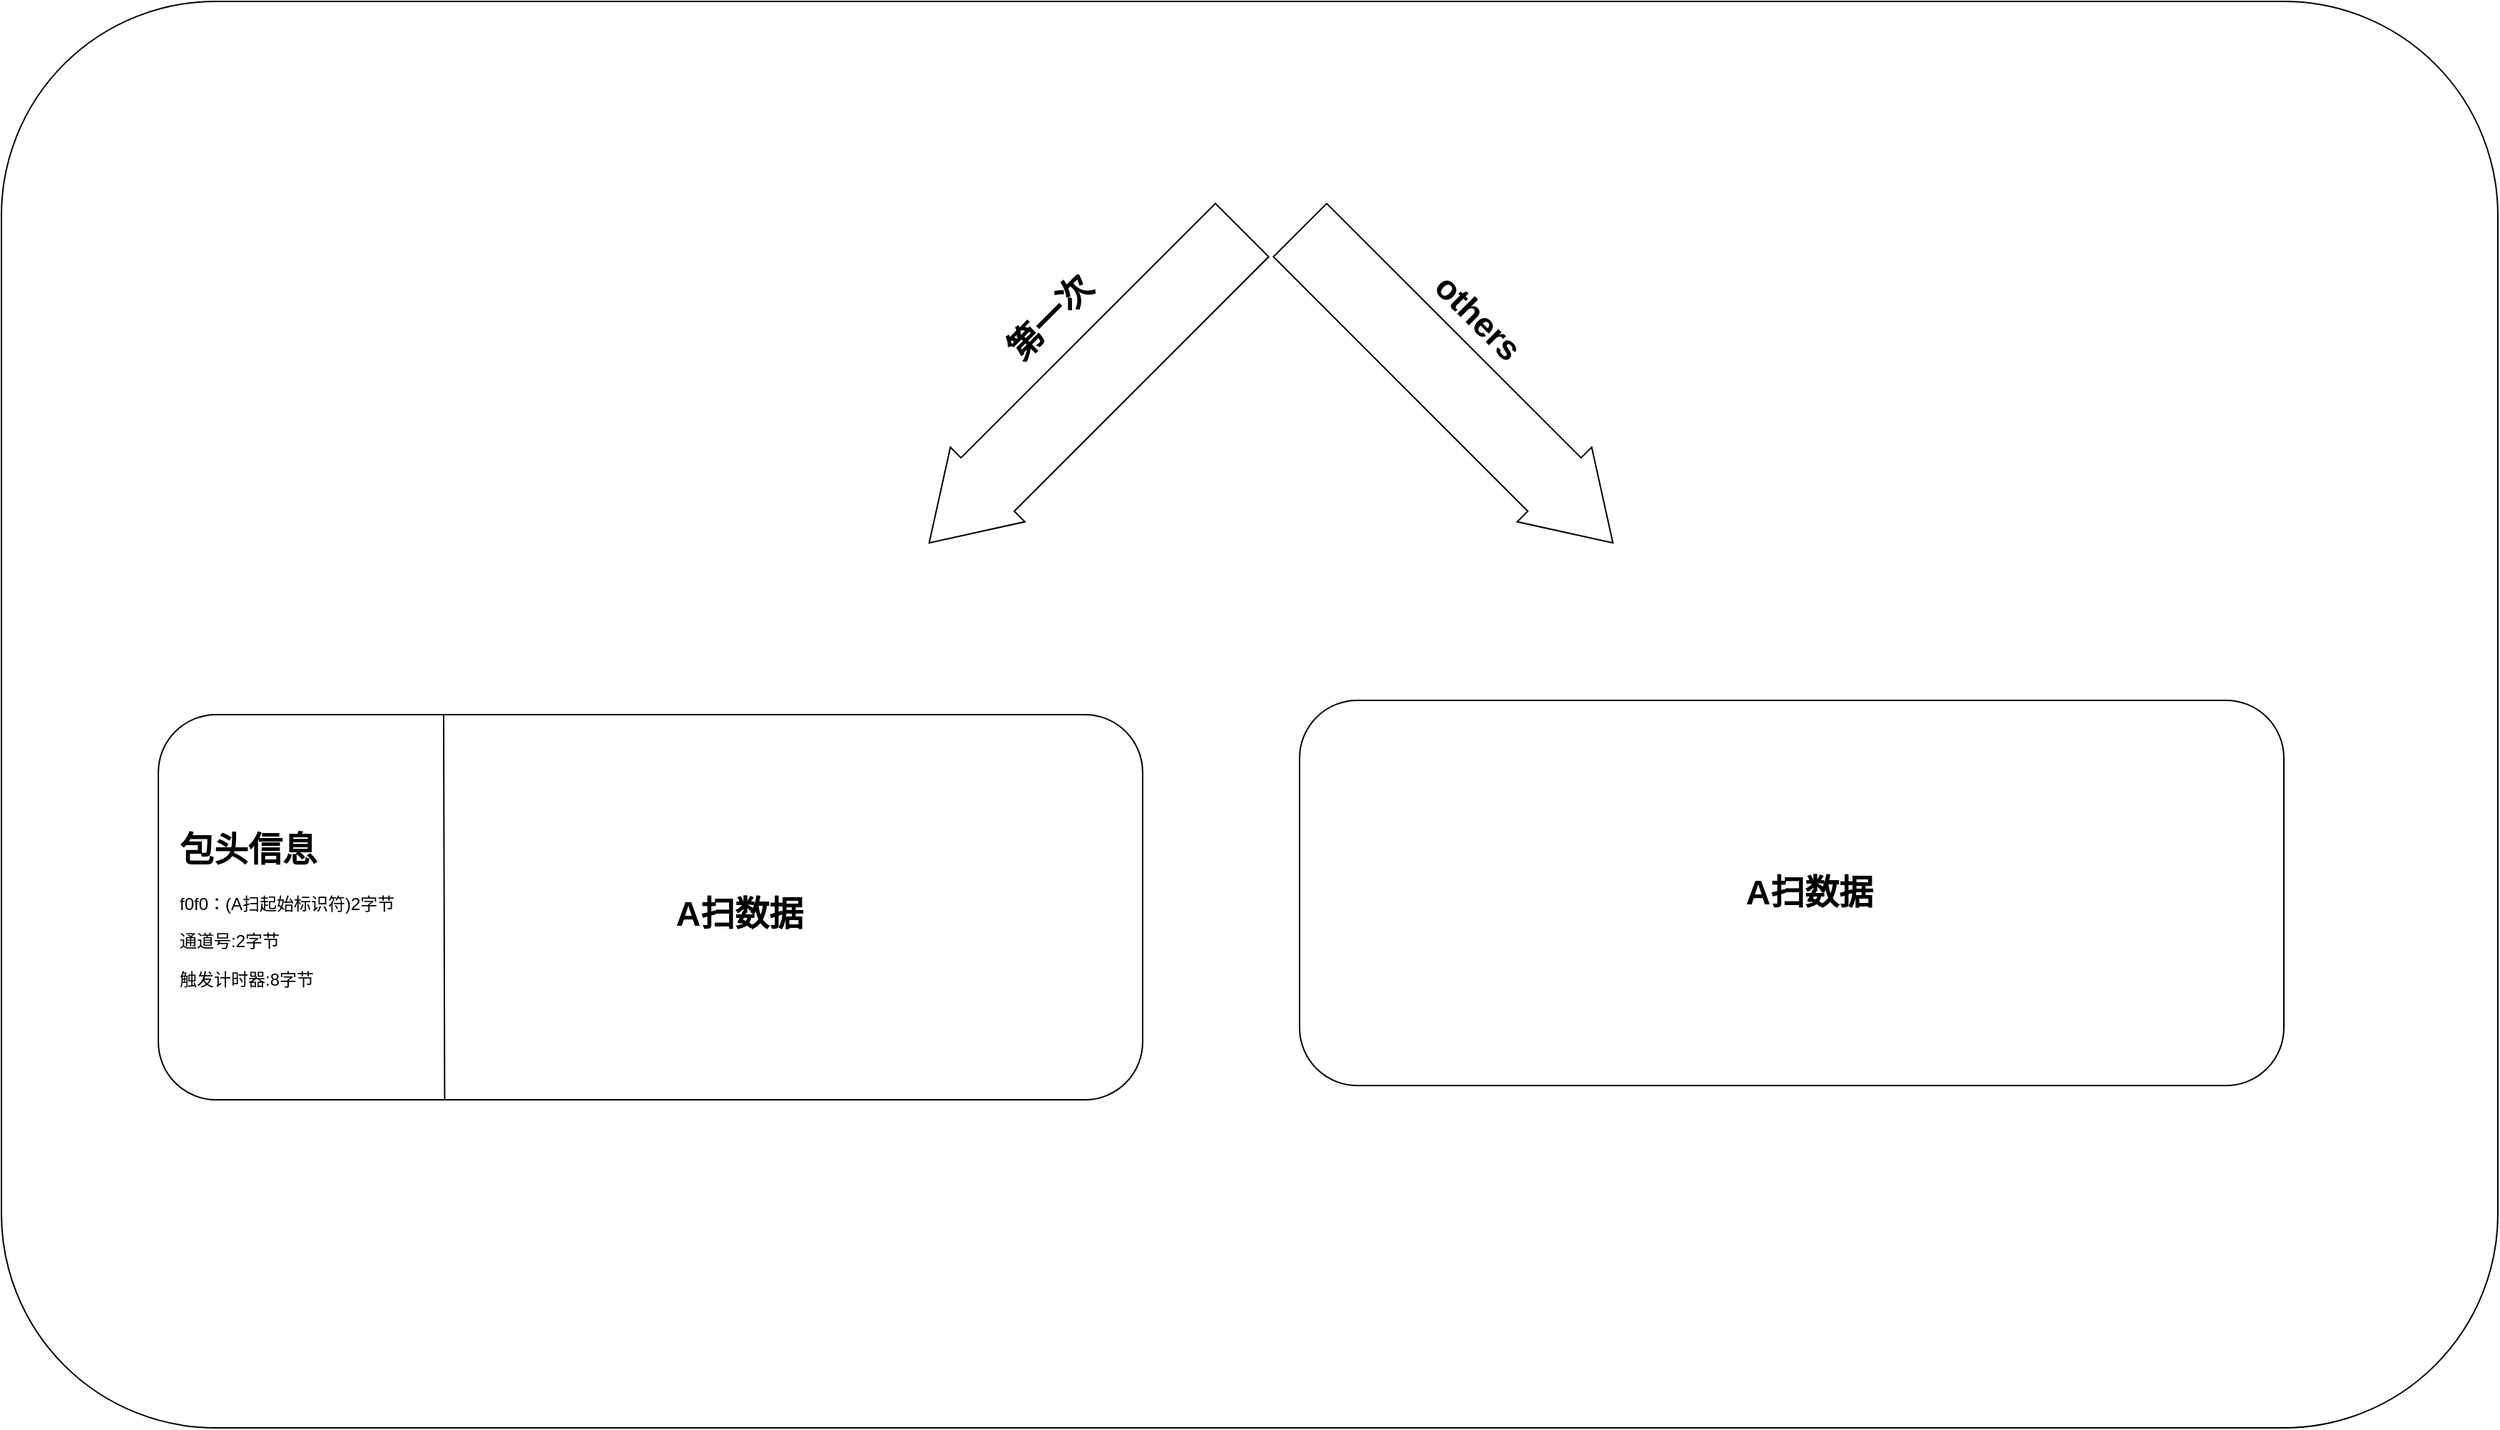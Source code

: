 <mxfile version="21.5.0" type="github">
  <diagram name="第 1 页" id="mOWSm8-7hFE4kDyGciKp">
    <mxGraphModel dx="3540" dy="2671" grid="1" gridSize="10" guides="1" tooltips="1" connect="1" arrows="1" fold="1" page="1" pageScale="1" pageWidth="827" pageHeight="1169" math="0" shadow="0">
      <root>
        <mxCell id="0" />
        <mxCell id="1" parent="0" />
        <mxCell id="BOEfqCkHM9i77bK3Xwql-12" value="" style="rounded=1;whiteSpace=wrap;html=1;" vertex="1" parent="1">
          <mxGeometry x="-120" y="-320" width="1750" height="1000" as="geometry" />
        </mxCell>
        <mxCell id="BOEfqCkHM9i77bK3Xwql-2" value="" style="rounded=1;whiteSpace=wrap;html=1;" vertex="1" parent="1">
          <mxGeometry x="-10" y="180" width="690" height="270" as="geometry" />
        </mxCell>
        <mxCell id="BOEfqCkHM9i77bK3Xwql-4" value="" style="endArrow=none;html=1;rounded=0;exitX=0.073;exitY=1;exitDx=0;exitDy=0;exitPerimeter=0;entryX=0.072;entryY=-0.001;entryDx=0;entryDy=0;entryPerimeter=0;" edge="1" parent="1">
          <mxGeometry width="50" height="50" relative="1" as="geometry">
            <mxPoint x="190.69" y="450.27" as="sourcePoint" />
            <mxPoint x="190.0" y="180.0" as="targetPoint" />
          </mxGeometry>
        </mxCell>
        <mxCell id="BOEfqCkHM9i77bK3Xwql-6" value="&lt;h1&gt;包头信息&lt;/h1&gt;&lt;p&gt;f0f0：(A扫起始标识符)2字节&lt;/p&gt;&lt;p&gt;通道号:2字节&lt;/p&gt;&lt;p&gt;触发计时器:8字节&lt;/p&gt;" style="text;html=1;strokeColor=none;fillColor=none;spacing=5;spacingTop=-20;whiteSpace=wrap;overflow=hidden;rounded=0;" vertex="1" parent="1">
          <mxGeometry y="255" width="190" height="120" as="geometry" />
        </mxCell>
        <mxCell id="BOEfqCkHM9i77bK3Xwql-7" value="&lt;b&gt;&lt;font style=&quot;font-size: 24px;&quot;&gt;A扫数据&lt;/font&gt;&lt;/b&gt;" style="text;html=1;strokeColor=none;fillColor=none;align=center;verticalAlign=middle;whiteSpace=wrap;rounded=0;" vertex="1" parent="1">
          <mxGeometry x="280" y="265" width="235" height="110" as="geometry" />
        </mxCell>
        <mxCell id="BOEfqCkHM9i77bK3Xwql-8" value="" style="rounded=1;whiteSpace=wrap;html=1;" vertex="1" parent="1">
          <mxGeometry x="790" y="170" width="690" height="270" as="geometry" />
        </mxCell>
        <mxCell id="BOEfqCkHM9i77bK3Xwql-11" value="&lt;b&gt;&lt;font style=&quot;font-size: 24px;&quot;&gt;A扫数据&lt;/font&gt;&lt;/b&gt;" style="text;html=1;strokeColor=none;fillColor=none;align=center;verticalAlign=middle;whiteSpace=wrap;rounded=0;" vertex="1" parent="1">
          <mxGeometry x="1030" y="250" width="235" height="110" as="geometry" />
        </mxCell>
        <mxCell id="BOEfqCkHM9i77bK3Xwql-14" value="" style="shape=flexArrow;endArrow=classic;html=1;rounded=0;width=52.857;endSize=18.986;" edge="1" parent="1">
          <mxGeometry width="50" height="50" relative="1" as="geometry">
            <mxPoint x="790" y="-160" as="sourcePoint" />
            <mxPoint x="1010" y="60" as="targetPoint" />
          </mxGeometry>
        </mxCell>
        <mxCell id="BOEfqCkHM9i77bK3Xwql-13" value="" style="shape=flexArrow;endArrow=classic;html=1;rounded=0;width=52.857;endSize=18.986;" edge="1" parent="1">
          <mxGeometry width="50" height="50" relative="1" as="geometry">
            <mxPoint x="750" y="-160" as="sourcePoint" />
            <mxPoint x="530" y="60" as="targetPoint" />
          </mxGeometry>
        </mxCell>
        <mxCell id="BOEfqCkHM9i77bK3Xwql-15" value="&lt;font style=&quot;font-size: 24px;&quot;&gt;&lt;b&gt;第一次&lt;/b&gt;&lt;/font&gt;" style="text;html=1;strokeColor=none;fillColor=none;align=center;verticalAlign=middle;whiteSpace=wrap;rounded=0;rotation=-45;" vertex="1" parent="1">
          <mxGeometry x="480" y="-150" width="270" height="104" as="geometry" />
        </mxCell>
        <mxCell id="BOEfqCkHM9i77bK3Xwql-16" value="&lt;span style=&quot;font-size: 24px;&quot;&gt;&lt;b&gt;others&lt;/b&gt;&lt;/span&gt;" style="text;html=1;strokeColor=none;fillColor=none;align=center;verticalAlign=middle;whiteSpace=wrap;rounded=0;rotation=45;" vertex="1" parent="1">
          <mxGeometry x="780" y="-150" width="270" height="104" as="geometry" />
        </mxCell>
      </root>
    </mxGraphModel>
  </diagram>
</mxfile>
